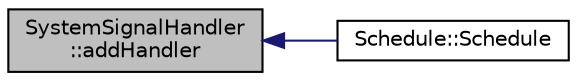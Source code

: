 digraph "SystemSignalHandler::addHandler"
{
 // INTERACTIVE_SVG=YES
  bgcolor="transparent";
  edge [fontname="Helvetica",fontsize="10",labelfontname="Helvetica",labelfontsize="10"];
  node [fontname="Helvetica",fontsize="10",shape=record];
  rankdir="LR";
  Node1 [label="SystemSignalHandler\l::addHandler",height=0.2,width=0.4,color="black", fillcolor="grey75", style="filled", fontcolor="black"];
  Node1 -> Node2 [dir="back",color="midnightblue",fontsize="10",style="solid",fontname="Helvetica"];
  Node2 [label="Schedule::Schedule",height=0.2,width=0.4,color="black",URL="$class_schedule.html#ad88c01f0ebf0c2f3bfa3ca2fe7ca3e8f"];
}
